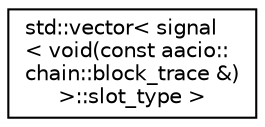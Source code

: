 digraph "Graphical Class Hierarchy"
{
  edge [fontname="Helvetica",fontsize="10",labelfontname="Helvetica",labelfontsize="10"];
  node [fontname="Helvetica",fontsize="10",shape=record];
  rankdir="LR";
  Node0 [label="std::vector\< signal\l\< void(const aacio::\lchain::block_trace &)\l\>::slot_type \>",height=0.2,width=0.4,color="black", fillcolor="white", style="filled",URL="$classstd_1_1vector.html"];
}
